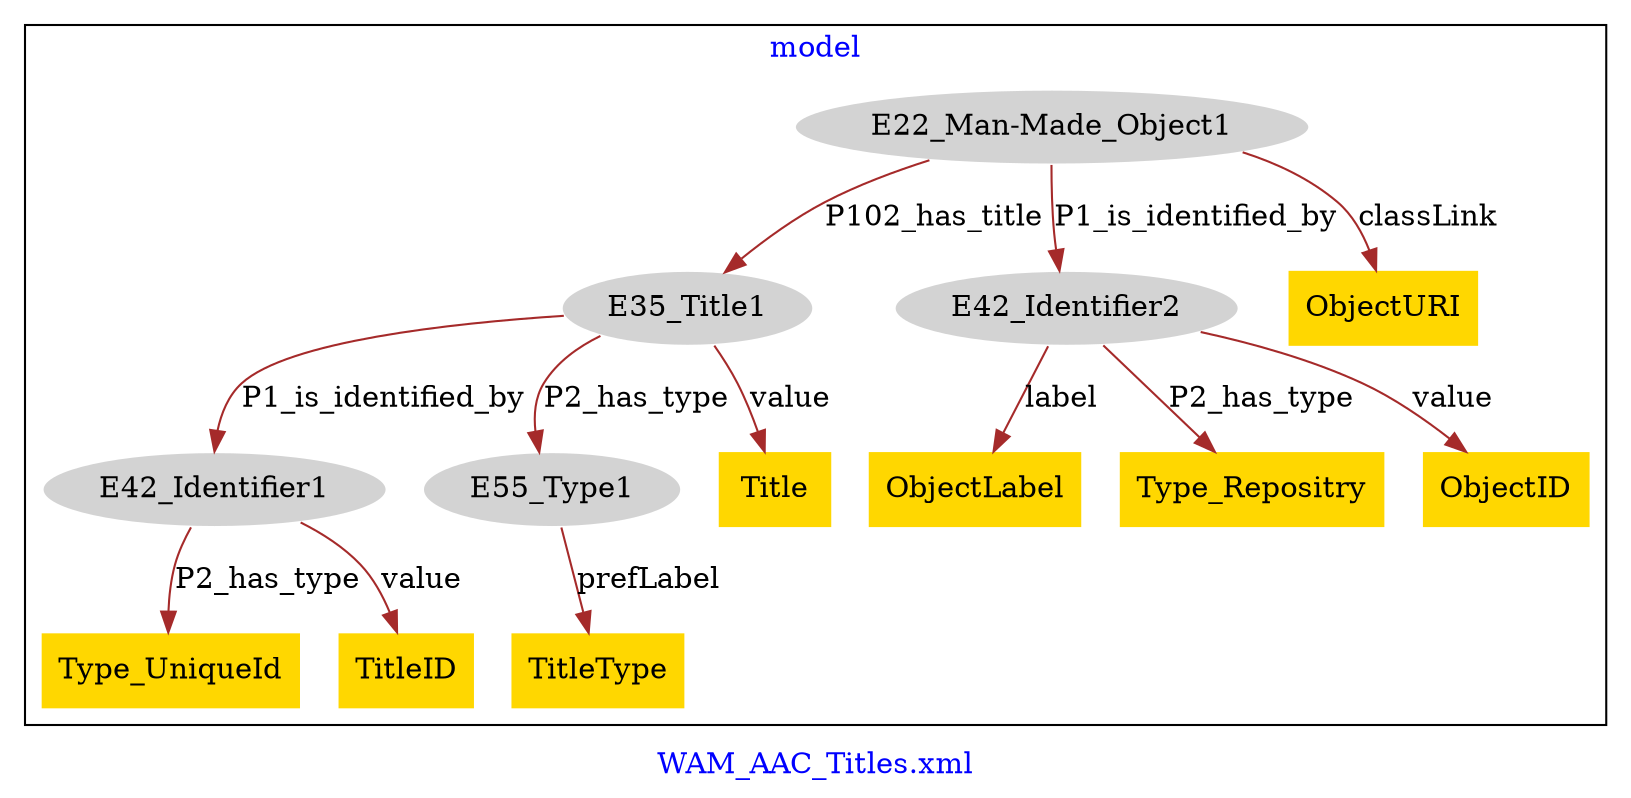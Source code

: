 digraph n0 {
fontcolor="blue"
remincross="true"
label="WAM_AAC_Titles.xml"
subgraph cluster {
label="model"
n2[style="filled",color="white",fillcolor="lightgray",label="E22_Man-Made_Object1"];
n3[style="filled",color="white",fillcolor="lightgray",label="E35_Title1"];
n4[style="filled",color="white",fillcolor="lightgray",label="E42_Identifier2"];
n5[style="filled",color="white",fillcolor="lightgray",label="E42_Identifier1"];
n6[style="filled",color="white",fillcolor="lightgray",label="E55_Type1"];
n7[shape="plaintext",style="filled",fillcolor="gold",label="ObjectLabel"];
n8[shape="plaintext",style="filled",fillcolor="gold",label="Type_Repositry"];
n9[shape="plaintext",style="filled",fillcolor="gold",label="ObjectURI"];
n10[shape="plaintext",style="filled",fillcolor="gold",label="ObjectID"];
n11[shape="plaintext",style="filled",fillcolor="gold",label="Title"];
n12[shape="plaintext",style="filled",fillcolor="gold",label="Type_UniqueId"];
n13[shape="plaintext",style="filled",fillcolor="gold",label="TitleType"];
n14[shape="plaintext",style="filled",fillcolor="gold",label="TitleID"];
}
n2 -> n3[color="brown",fontcolor="black",label="P102_has_title"]
n2 -> n4[color="brown",fontcolor="black",label="P1_is_identified_by"]
n3 -> n5[color="brown",fontcolor="black",label="P1_is_identified_by"]
n3 -> n6[color="brown",fontcolor="black",label="P2_has_type"]
n4 -> n7[color="brown",fontcolor="black",label="label"]
n4 -> n8[color="brown",fontcolor="black",label="P2_has_type"]
n2 -> n9[color="brown",fontcolor="black",label="classLink"]
n4 -> n10[color="brown",fontcolor="black",label="value"]
n3 -> n11[color="brown",fontcolor="black",label="value"]
n5 -> n12[color="brown",fontcolor="black",label="P2_has_type"]
n6 -> n13[color="brown",fontcolor="black",label="prefLabel"]
n5 -> n14[color="brown",fontcolor="black",label="value"]
}
